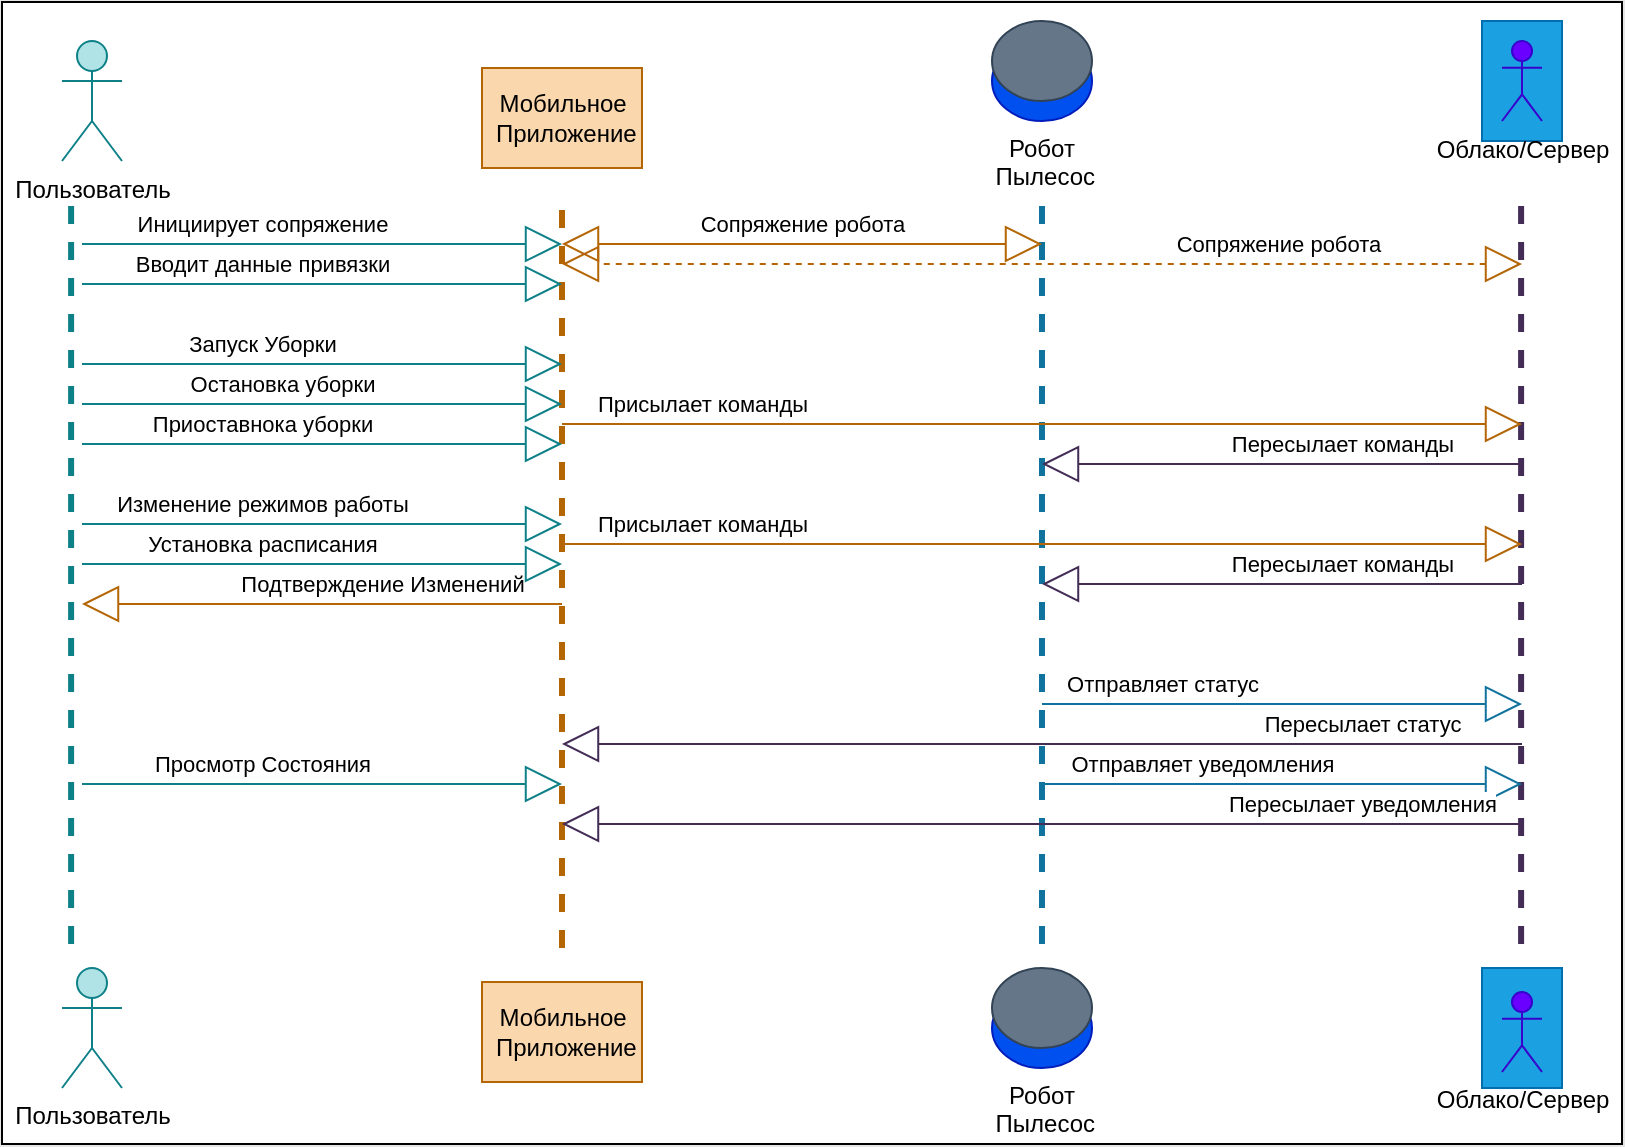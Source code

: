 <mxfile scale="1" border="10">
    <diagram id="AFe7lzAr3rjavu5SxylW" name="Страница 1">
        <mxGraphModel dx="724" dy="626" grid="1" gridSize="10" guides="1" tooltips="1" connect="1" arrows="1" fold="1" page="1" pageScale="1" pageWidth="827" pageHeight="1169" background="#E6E6E6" math="0" shadow="0">
            <root>
                <mxCell id="0"/>
                <mxCell id="1" parent="0"/>
                <mxCell id="90" value="" style="html=1;" parent="1" vertex="1">
                    <mxGeometry y="219" width="810" height="571" as="geometry"/>
                </mxCell>
                <mxCell id="2" value="Пользователь" style="shape=umlActor;verticalLabelPosition=bottom;verticalAlign=top;html=1;fillColor=#b0e3e6;strokeColor=#0e8088;" parent="1" vertex="1">
                    <mxGeometry x="30" y="702" width="30" height="60" as="geometry"/>
                </mxCell>
                <mxCell id="3" value="" style="ellipse;whiteSpace=wrap;html=1;fillColor=#0050ef;fontColor=#ffffff;strokeColor=#001DBC;" parent="1" vertex="1">
                    <mxGeometry x="495" y="712" width="50" height="40" as="geometry"/>
                </mxCell>
                <mxCell id="4" value="" style="ellipse;whiteSpace=wrap;html=1;fillColor=#647687;fontColor=#ffffff;strokeColor=#314354;" parent="1" vertex="1">
                    <mxGeometry x="495" y="702" width="50" height="40" as="geometry"/>
                </mxCell>
                <mxCell id="5" value="Робот&#10; Пылесос" style="text;align=center;fontStyle=0;verticalAlign=middle;spacingLeft=3;spacingRight=3;strokeColor=none;rotatable=0;points=[[0,0.5],[1,0.5]];portConstraint=eastwest;" parent="1" vertex="1">
                    <mxGeometry x="480" y="759" width="80" height="26" as="geometry"/>
                </mxCell>
                <mxCell id="31" value="&lt;p style=&quot;margin:0px;margin-top:4px;text-align:center;&quot;&gt;&lt;/p&gt;&lt;div style=&quot;height:2px;&quot;&gt;&lt;/div&gt;" style="verticalAlign=top;align=left;overflow=fill;fontSize=12;fontFamily=Helvetica;html=1;fillColor=#1ba1e2;fontColor=#ffffff;strokeColor=#006EAF;" parent="1" vertex="1">
                    <mxGeometry x="740" y="702" width="40" height="60" as="geometry"/>
                </mxCell>
                <mxCell id="32" value="&lt;font color=&quot;#000000&quot;&gt;Облако/Сервер&lt;/font&gt;" style="shape=umlActor;verticalLabelPosition=bottom;verticalAlign=top;html=1;fillColor=#6a00ff;fontColor=#ffffff;strokeColor=#3700CC;" parent="1" vertex="1">
                    <mxGeometry x="750" y="714" width="20" height="40" as="geometry"/>
                </mxCell>
                <mxCell id="46" value="" style="endArrow=none;dashed=1;endFill=0;endSize=12;html=1;jumpSize=11;strokeWidth=3;fillColor=#fad7ac;strokeColor=#b46504;" parent="1" edge="1">
                    <mxGeometry width="160" relative="1" as="geometry">
                        <mxPoint x="280" y="692" as="sourcePoint"/>
                        <mxPoint x="280" y="322" as="targetPoint"/>
                    </mxGeometry>
                </mxCell>
                <mxCell id="47" value="" style="endArrow=none;dashed=1;endFill=0;endSize=12;html=1;strokeWidth=3;fillColor=#b1ddf0;strokeColor=#10739e;" parent="1" edge="1">
                    <mxGeometry width="160" relative="1" as="geometry">
                        <mxPoint x="520" y="690" as="sourcePoint"/>
                        <mxPoint x="520" y="320" as="targetPoint"/>
                    </mxGeometry>
                </mxCell>
                <mxCell id="49" value="" style="endArrow=none;dashed=1;endFill=0;endSize=12;html=1;strokeWidth=3;fillColor=#b0e3e6;strokeColor=#0e8088;" parent="1" edge="1">
                    <mxGeometry width="160" relative="1" as="geometry">
                        <mxPoint x="34.55" y="690" as="sourcePoint"/>
                        <mxPoint x="34.55" y="320" as="targetPoint"/>
                    </mxGeometry>
                </mxCell>
                <mxCell id="50" value="" style="endArrow=none;dashed=1;endFill=0;endSize=12;html=1;strokeWidth=3;fillColor=#76608a;strokeColor=#432D57;" parent="1" edge="1">
                    <mxGeometry width="160" relative="1" as="geometry">
                        <mxPoint x="759.55" y="690" as="sourcePoint"/>
                        <mxPoint x="759.55" y="320" as="targetPoint"/>
                    </mxGeometry>
                </mxCell>
                <mxCell id="51" value="Пользователь" style="shape=umlActor;verticalLabelPosition=bottom;verticalAlign=top;html=1;fillColor=#b0e3e6;strokeColor=#0e8088;" parent="1" vertex="1">
                    <mxGeometry x="30" y="238.5" width="30" height="60" as="geometry"/>
                </mxCell>
                <mxCell id="55" value="" style="ellipse;whiteSpace=wrap;html=1;fillColor=#0050ef;fontColor=#ffffff;strokeColor=#001DBC;" parent="1" vertex="1">
                    <mxGeometry x="495" y="238.5" width="50" height="40" as="geometry"/>
                </mxCell>
                <mxCell id="56" value="" style="ellipse;whiteSpace=wrap;html=1;fillColor=#647687;fontColor=#ffffff;strokeColor=#314354;" parent="1" vertex="1">
                    <mxGeometry x="495" y="228.5" width="50" height="40" as="geometry"/>
                </mxCell>
                <mxCell id="57" value="Робот&#10; Пылесос" style="text;align=center;fontStyle=0;verticalAlign=middle;spacingLeft=3;spacingRight=3;strokeColor=none;rotatable=0;points=[[0,0.5],[1,0.5]];portConstraint=eastwest;" parent="1" vertex="1">
                    <mxGeometry x="480" y="285.5" width="80" height="26" as="geometry"/>
                </mxCell>
                <mxCell id="58" value="&lt;p style=&quot;margin:0px;margin-top:4px;text-align:center;&quot;&gt;&lt;/p&gt;&lt;div style=&quot;height:2px;&quot;&gt;&lt;/div&gt;" style="verticalAlign=top;align=left;overflow=fill;fontSize=12;fontFamily=Helvetica;html=1;fillColor=#1ba1e2;fontColor=#ffffff;strokeColor=#006EAF;" parent="1" vertex="1">
                    <mxGeometry x="740" y="228.5" width="40" height="60" as="geometry"/>
                </mxCell>
                <mxCell id="59" value="&lt;font color=&quot;#000000&quot;&gt;Облако/Сервер&lt;/font&gt;" style="shape=umlActor;verticalLabelPosition=bottom;verticalAlign=top;html=1;fillColor=#6a00ff;fontColor=#ffffff;strokeColor=#3700CC;" parent="1" vertex="1">
                    <mxGeometry x="750" y="238.5" width="20" height="40" as="geometry"/>
                </mxCell>
                <mxCell id="60" value="Мобильное&lt;br&gt;&amp;nbsp;Приложение" style="html=1;fillColor=#fad7ac;strokeColor=#b46504;" parent="1" vertex="1">
                    <mxGeometry x="240" y="252" width="80" height="50" as="geometry"/>
                </mxCell>
                <mxCell id="61" value="Мобильное&lt;br&gt;&amp;nbsp;Приложение" style="html=1;fillColor=#fad7ac;strokeColor=#b46504;" parent="1" vertex="1">
                    <mxGeometry x="240" y="709" width="80" height="50" as="geometry"/>
                </mxCell>
                <mxCell id="62" value="Инициирует сопряжение" style="endArrow=block;endSize=16;endFill=0;html=1;fillColor=#b0e3e6;strokeColor=#0e8088;" parent="1" edge="1">
                    <mxGeometry x="-0.25" y="10" width="160" relative="1" as="geometry">
                        <mxPoint x="40" y="340" as="sourcePoint"/>
                        <mxPoint x="280" y="340" as="targetPoint"/>
                        <mxPoint as="offset"/>
                    </mxGeometry>
                </mxCell>
                <mxCell id="64" value="Вводит данные привязки" style="endArrow=block;endSize=16;endFill=0;html=1;fillColor=#b0e3e6;strokeColor=#0e8088;" parent="1" edge="1">
                    <mxGeometry x="-0.25" y="10" width="160" relative="1" as="geometry">
                        <mxPoint x="40" y="360" as="sourcePoint"/>
                        <mxPoint x="280" y="360" as="targetPoint"/>
                        <mxPoint as="offset"/>
                    </mxGeometry>
                </mxCell>
                <mxCell id="66" value="Запуск Уборки" style="endArrow=block;endSize=16;endFill=0;html=1;fillColor=#b0e3e6;strokeColor=#0e8088;" parent="1" edge="1">
                    <mxGeometry x="-0.25" y="10" width="160" relative="1" as="geometry">
                        <mxPoint x="40" y="400" as="sourcePoint"/>
                        <mxPoint x="280" y="400" as="targetPoint"/>
                        <mxPoint as="offset"/>
                    </mxGeometry>
                </mxCell>
                <mxCell id="67" value="Остановка уборки" style="endArrow=block;endSize=16;endFill=0;html=1;fillColor=#b0e3e6;strokeColor=#0e8088;" parent="1" edge="1">
                    <mxGeometry x="-0.167" y="10" width="160" relative="1" as="geometry">
                        <mxPoint x="40" y="420" as="sourcePoint"/>
                        <mxPoint x="280" y="420" as="targetPoint"/>
                        <mxPoint as="offset"/>
                    </mxGeometry>
                </mxCell>
                <mxCell id="68" value="Приоставнока уборки" style="endArrow=block;endSize=16;endFill=0;html=1;fillColor=#b0e3e6;strokeColor=#0e8088;" parent="1" edge="1">
                    <mxGeometry x="-0.25" y="10" width="160" relative="1" as="geometry">
                        <mxPoint x="40" y="440" as="sourcePoint"/>
                        <mxPoint x="280" y="440" as="targetPoint"/>
                        <mxPoint as="offset"/>
                    </mxGeometry>
                </mxCell>
                <mxCell id="69" value="Изменение режимов работы" style="endArrow=block;endSize=16;endFill=0;html=1;fillColor=#b0e3e6;strokeColor=#0e8088;" parent="1" edge="1">
                    <mxGeometry x="-0.25" y="10" width="160" relative="1" as="geometry">
                        <mxPoint x="40" y="480" as="sourcePoint"/>
                        <mxPoint x="280" y="480" as="targetPoint"/>
                        <mxPoint as="offset"/>
                    </mxGeometry>
                </mxCell>
                <mxCell id="70" value="Установка расписания" style="endArrow=block;endSize=16;endFill=0;html=1;fillColor=#b0e3e6;strokeColor=#0e8088;" parent="1" edge="1">
                    <mxGeometry x="-0.25" y="10" width="160" relative="1" as="geometry">
                        <mxPoint x="40" y="500" as="sourcePoint"/>
                        <mxPoint x="280" y="500" as="targetPoint"/>
                        <mxPoint as="offset"/>
                    </mxGeometry>
                </mxCell>
                <mxCell id="74" value="Подтверждение Изменений" style="endArrow=block;endSize=16;endFill=0;html=1;fillColor=#fad7ac;strokeColor=#b46504;" parent="1" edge="1">
                    <mxGeometry x="-0.25" y="-10" width="160" relative="1" as="geometry">
                        <mxPoint x="280" y="520" as="sourcePoint"/>
                        <mxPoint x="40" y="520" as="targetPoint"/>
                        <mxPoint as="offset"/>
                    </mxGeometry>
                </mxCell>
                <mxCell id="75" value="Присылает команды" style="endArrow=block;endSize=16;endFill=0;html=1;fillColor=#fad7ac;strokeColor=#b46504;" parent="1" edge="1">
                    <mxGeometry x="-0.708" y="10" width="160" relative="1" as="geometry">
                        <mxPoint x="280" y="430" as="sourcePoint"/>
                        <mxPoint x="760" y="430" as="targetPoint"/>
                        <mxPoint as="offset"/>
                    </mxGeometry>
                </mxCell>
                <mxCell id="76" value="Пересылает команды" style="endArrow=block;endSize=16;endFill=0;html=1;fillColor=#76608a;strokeColor=#432D57;" parent="1" edge="1">
                    <mxGeometry x="-0.25" y="-10" width="160" relative="1" as="geometry">
                        <mxPoint x="760" y="450" as="sourcePoint"/>
                        <mxPoint x="520" y="450" as="targetPoint"/>
                        <mxPoint as="offset"/>
                    </mxGeometry>
                </mxCell>
                <mxCell id="77" value="Отправляет статус" style="endArrow=block;endSize=16;endFill=0;html=1;fillColor=#b1ddf0;strokeColor=#10739e;" parent="1" edge="1">
                    <mxGeometry x="-0.5" y="10" width="160" relative="1" as="geometry">
                        <mxPoint x="520" y="570" as="sourcePoint"/>
                        <mxPoint x="760" y="570" as="targetPoint"/>
                        <mxPoint as="offset"/>
                    </mxGeometry>
                </mxCell>
                <mxCell id="78" value="Отправляет уведомления" style="endArrow=block;endSize=16;endFill=0;html=1;fillColor=#b1ddf0;strokeColor=#10739e;" parent="1" edge="1">
                    <mxGeometry x="-0.333" y="10" width="160" relative="1" as="geometry">
                        <mxPoint x="520" y="610" as="sourcePoint"/>
                        <mxPoint x="760" y="610" as="targetPoint"/>
                        <mxPoint as="offset"/>
                    </mxGeometry>
                </mxCell>
                <mxCell id="79" value="Пересылает команды" style="endArrow=block;endSize=16;endFill=0;html=1;fillColor=#76608a;strokeColor=#432D57;" parent="1" edge="1">
                    <mxGeometry x="-0.25" y="-10" width="160" relative="1" as="geometry">
                        <mxPoint x="760" y="510" as="sourcePoint"/>
                        <mxPoint x="520" y="510" as="targetPoint"/>
                        <mxPoint as="offset"/>
                    </mxGeometry>
                </mxCell>
                <mxCell id="80" value="Присылает команды" style="endArrow=block;endSize=16;endFill=0;html=1;fillColor=#fad7ac;strokeColor=#b46504;" parent="1" edge="1">
                    <mxGeometry x="-0.708" y="10" width="160" relative="1" as="geometry">
                        <mxPoint x="280" y="490" as="sourcePoint"/>
                        <mxPoint x="760" y="490" as="targetPoint"/>
                        <mxPoint as="offset"/>
                    </mxGeometry>
                </mxCell>
                <mxCell id="81" value="Сопряжение робота" style="endArrow=block;endSize=16;endFill=0;html=1;startArrow=block;startFill=0;startSize=16;strokeWidth=1;dashed=1;fillColor=#fad7ac;strokeColor=#b46504;" parent="1" edge="1">
                    <mxGeometry x="-0.489" y="-10" width="160" relative="1" as="geometry">
                        <mxPoint x="760" y="350" as="sourcePoint"/>
                        <mxPoint x="280" y="350" as="targetPoint"/>
                        <mxPoint as="offset"/>
                    </mxGeometry>
                </mxCell>
                <mxCell id="82" value="Пересылает статус" style="endArrow=block;endSize=16;endFill=0;html=1;fillColor=#76608a;strokeColor=#432D57;" parent="1" edge="1">
                    <mxGeometry x="-0.667" y="-10" width="160" relative="1" as="geometry">
                        <mxPoint x="760" y="590" as="sourcePoint"/>
                        <mxPoint x="280" y="590" as="targetPoint"/>
                        <mxPoint as="offset"/>
                    </mxGeometry>
                </mxCell>
                <mxCell id="83" value="Пересылает уведомления" style="endArrow=block;endSize=16;endFill=0;html=1;fillColor=#76608a;strokeColor=#432D57;" parent="1" edge="1">
                    <mxGeometry x="-0.667" y="-10" width="160" relative="1" as="geometry">
                        <mxPoint x="760" y="630" as="sourcePoint"/>
                        <mxPoint x="280" y="630" as="targetPoint"/>
                        <mxPoint as="offset"/>
                    </mxGeometry>
                </mxCell>
                <mxCell id="86" value="Просмотр Состояния" style="endArrow=block;endSize=16;endFill=0;html=1;fillColor=#b0e3e6;strokeColor=#0e8088;" parent="1" edge="1">
                    <mxGeometry x="-0.25" y="10" width="160" relative="1" as="geometry">
                        <mxPoint x="40" y="610" as="sourcePoint"/>
                        <mxPoint x="280" y="610" as="targetPoint"/>
                        <mxPoint as="offset"/>
                    </mxGeometry>
                </mxCell>
                <mxCell id="65" value="Сопряжение робота" style="endArrow=block;endSize=16;endFill=0;html=1;startArrow=block;startFill=0;startSize=16;fillColor=#fad7ac;strokeColor=#b46504;" parent="1" edge="1">
                    <mxGeometry y="-10" width="160" relative="1" as="geometry">
                        <mxPoint x="520" y="340" as="sourcePoint"/>
                        <mxPoint x="280" y="340" as="targetPoint"/>
                        <mxPoint as="offset"/>
                    </mxGeometry>
                </mxCell>
            </root>
        </mxGraphModel>
    </diagram>
</mxfile>